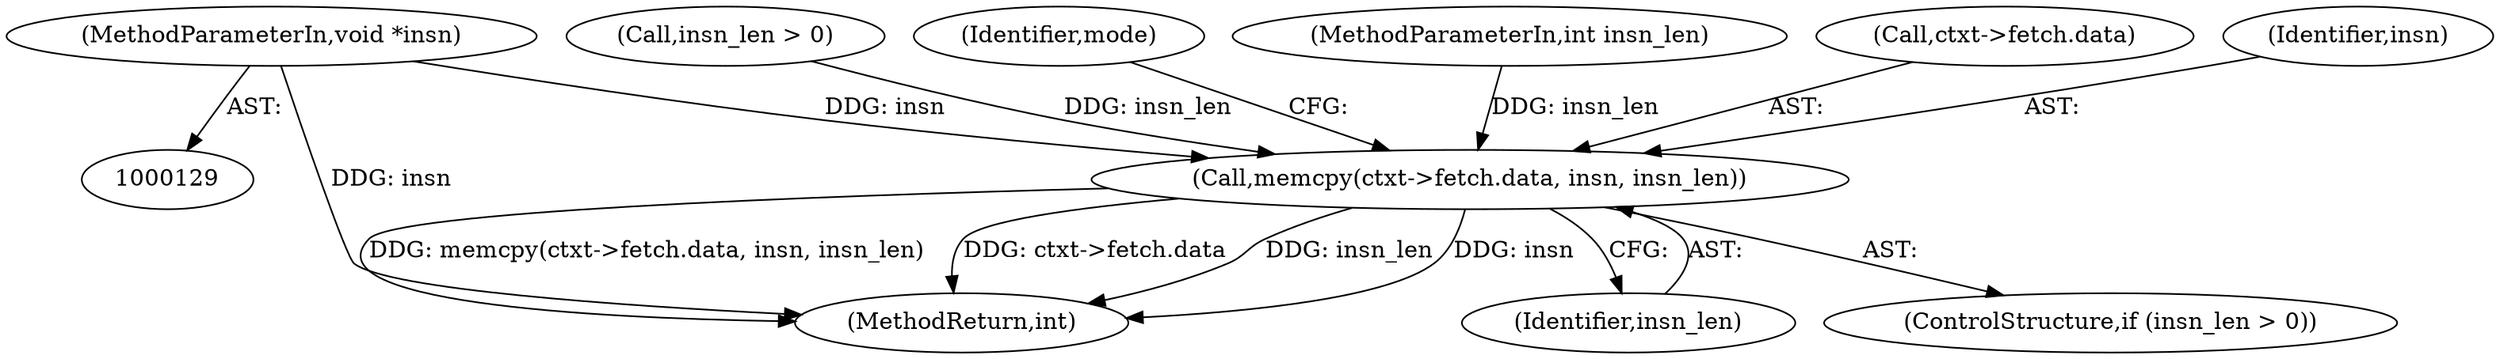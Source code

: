 digraph "0_linux_d9092f52d7e61dd1557f2db2400ddb430e85937e@pointer" {
"1000131" [label="(MethodParameterIn,void *insn)"];
"1000209" [label="(Call,memcpy(ctxt->fetch.data, insn, insn_len))"];
"1000205" [label="(ControlStructure,if (insn_len > 0))"];
"1000131" [label="(MethodParameterIn,void *insn)"];
"1001128" [label="(MethodReturn,int)"];
"1000206" [label="(Call,insn_len > 0)"];
"1000209" [label="(Call,memcpy(ctxt->fetch.data, insn, insn_len))"];
"1000216" [label="(Identifier,insn_len)"];
"1000231" [label="(Identifier,mode)"];
"1000132" [label="(MethodParameterIn,int insn_len)"];
"1000210" [label="(Call,ctxt->fetch.data)"];
"1000215" [label="(Identifier,insn)"];
"1000131" -> "1000129"  [label="AST: "];
"1000131" -> "1001128"  [label="DDG: insn"];
"1000131" -> "1000209"  [label="DDG: insn"];
"1000209" -> "1000205"  [label="AST: "];
"1000209" -> "1000216"  [label="CFG: "];
"1000210" -> "1000209"  [label="AST: "];
"1000215" -> "1000209"  [label="AST: "];
"1000216" -> "1000209"  [label="AST: "];
"1000231" -> "1000209"  [label="CFG: "];
"1000209" -> "1001128"  [label="DDG: memcpy(ctxt->fetch.data, insn, insn_len)"];
"1000209" -> "1001128"  [label="DDG: ctxt->fetch.data"];
"1000209" -> "1001128"  [label="DDG: insn_len"];
"1000209" -> "1001128"  [label="DDG: insn"];
"1000206" -> "1000209"  [label="DDG: insn_len"];
"1000132" -> "1000209"  [label="DDG: insn_len"];
}
